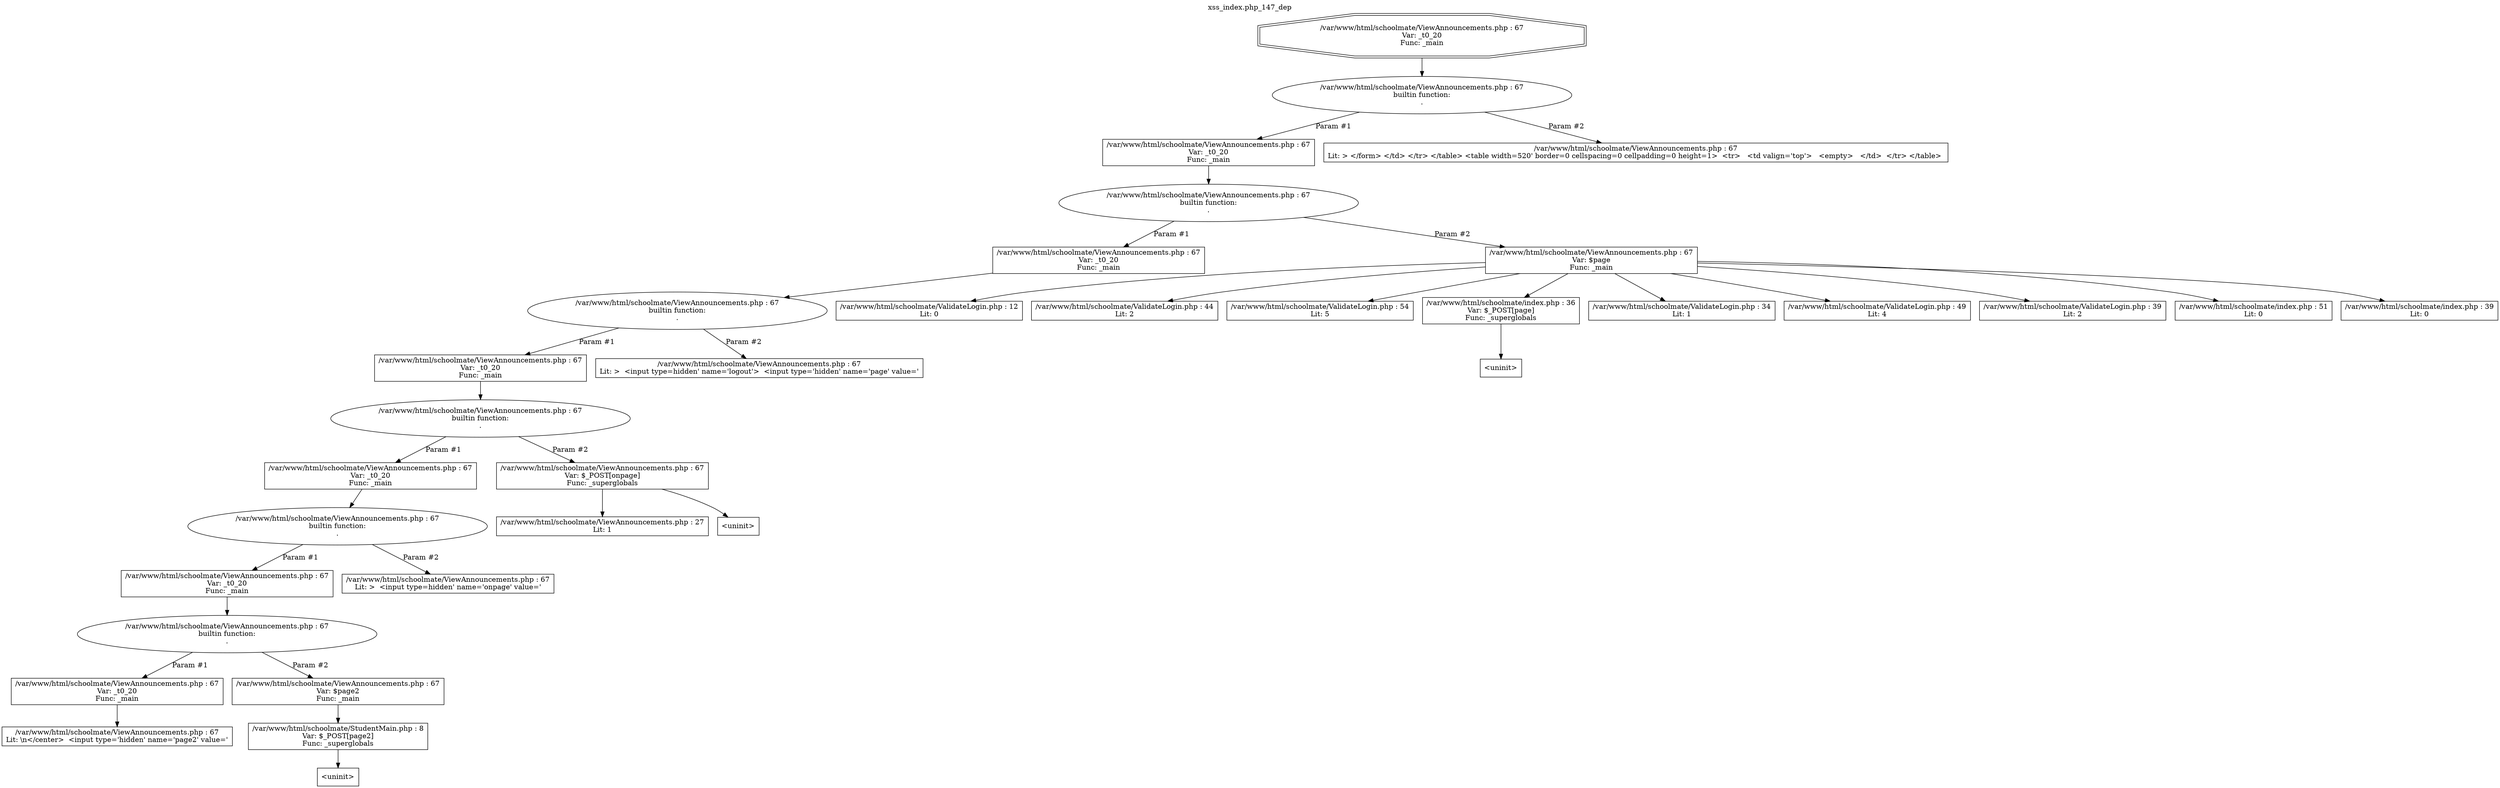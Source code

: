 digraph cfg {
  label="xss_index.php_147_dep";
  labelloc=t;
  n1 [shape=doubleoctagon, label="/var/www/html/schoolmate/ViewAnnouncements.php : 67\nVar: _t0_20\nFunc: _main\n"];
  n2 [shape=ellipse, label="/var/www/html/schoolmate/ViewAnnouncements.php : 67\nbuiltin function:\n.\n"];
  n3 [shape=box, label="/var/www/html/schoolmate/ViewAnnouncements.php : 67\nVar: _t0_20\nFunc: _main\n"];
  n4 [shape=ellipse, label="/var/www/html/schoolmate/ViewAnnouncements.php : 67\nbuiltin function:\n.\n"];
  n5 [shape=box, label="/var/www/html/schoolmate/ViewAnnouncements.php : 67\nVar: _t0_20\nFunc: _main\n"];
  n6 [shape=ellipse, label="/var/www/html/schoolmate/ViewAnnouncements.php : 67\nbuiltin function:\n.\n"];
  n7 [shape=box, label="/var/www/html/schoolmate/ViewAnnouncements.php : 67\nVar: _t0_20\nFunc: _main\n"];
  n8 [shape=ellipse, label="/var/www/html/schoolmate/ViewAnnouncements.php : 67\nbuiltin function:\n.\n"];
  n9 [shape=box, label="/var/www/html/schoolmate/ViewAnnouncements.php : 67\nVar: _t0_20\nFunc: _main\n"];
  n10 [shape=ellipse, label="/var/www/html/schoolmate/ViewAnnouncements.php : 67\nbuiltin function:\n.\n"];
  n11 [shape=box, label="/var/www/html/schoolmate/ViewAnnouncements.php : 67\nVar: _t0_20\nFunc: _main\n"];
  n12 [shape=ellipse, label="/var/www/html/schoolmate/ViewAnnouncements.php : 67\nbuiltin function:\n.\n"];
  n13 [shape=box, label="/var/www/html/schoolmate/ViewAnnouncements.php : 67\nVar: _t0_20\nFunc: _main\n"];
  n14 [shape=box, label="/var/www/html/schoolmate/ViewAnnouncements.php : 67\nLit: \\n</center>  <input type='hidden' name='page2' value='\n"];
  n15 [shape=box, label="/var/www/html/schoolmate/ViewAnnouncements.php : 67\nVar: $page2\nFunc: _main\n"];
  n16 [shape=box, label="/var/www/html/schoolmate/StudentMain.php : 8\nVar: $_POST[page2]\nFunc: _superglobals\n"];
  n17 [shape=box, label="<uninit>"];
  n18 [shape=box, label="/var/www/html/schoolmate/ViewAnnouncements.php : 67\nLit: >  <input type=hidden' name='onpage' value='\n"];
  n19 [shape=box, label="/var/www/html/schoolmate/ViewAnnouncements.php : 67\nVar: $_POST[onpage]\nFunc: _superglobals\n"];
  n20 [shape=box, label="/var/www/html/schoolmate/ViewAnnouncements.php : 27\nLit: 1\n"];
  n21 [shape=box, label="<uninit>"];
  n22 [shape=box, label="/var/www/html/schoolmate/ViewAnnouncements.php : 67\nLit: >  <input type=hidden' name='logout'>  <input type='hidden' name='page' value='\n"];
  n23 [shape=box, label="/var/www/html/schoolmate/ViewAnnouncements.php : 67\nVar: $page\nFunc: _main\n"];
  n24 [shape=box, label="/var/www/html/schoolmate/ValidateLogin.php : 12\nLit: 0\n"];
  n25 [shape=box, label="/var/www/html/schoolmate/ValidateLogin.php : 44\nLit: 2\n"];
  n26 [shape=box, label="/var/www/html/schoolmate/ValidateLogin.php : 54\nLit: 5\n"];
  n27 [shape=box, label="/var/www/html/schoolmate/index.php : 36\nVar: $_POST[page]\nFunc: _superglobals\n"];
  n28 [shape=box, label="<uninit>"];
  n29 [shape=box, label="/var/www/html/schoolmate/ValidateLogin.php : 34\nLit: 1\n"];
  n30 [shape=box, label="/var/www/html/schoolmate/ValidateLogin.php : 49\nLit: 4\n"];
  n31 [shape=box, label="/var/www/html/schoolmate/ValidateLogin.php : 39\nLit: 2\n"];
  n32 [shape=box, label="/var/www/html/schoolmate/index.php : 51\nLit: 0\n"];
  n33 [shape=box, label="/var/www/html/schoolmate/index.php : 39\nLit: 0\n"];
  n34 [shape=box, label="/var/www/html/schoolmate/ViewAnnouncements.php : 67\nLit: > </form> </td> </tr> </table> <table width=520' border=0 cellspacing=0 cellpadding=0 height=1>  <tr>   <td valign='top'>   <empty>   </td>  </tr> </table> \n"];
  n1 -> n2;
  n3 -> n4;
  n5 -> n6;
  n7 -> n8;
  n9 -> n10;
  n11 -> n12;
  n13 -> n14;
  n12 -> n13[label="Param #1"];
  n12 -> n15[label="Param #2"];
  n16 -> n17;
  n15 -> n16;
  n10 -> n11[label="Param #1"];
  n10 -> n18[label="Param #2"];
  n8 -> n9[label="Param #1"];
  n8 -> n19[label="Param #2"];
  n19 -> n20;
  n19 -> n21;
  n6 -> n7[label="Param #1"];
  n6 -> n22[label="Param #2"];
  n4 -> n5[label="Param #1"];
  n4 -> n23[label="Param #2"];
  n23 -> n24;
  n23 -> n25;
  n23 -> n26;
  n23 -> n27;
  n23 -> n29;
  n23 -> n30;
  n23 -> n31;
  n23 -> n32;
  n23 -> n33;
  n27 -> n28;
  n2 -> n3[label="Param #1"];
  n2 -> n34[label="Param #2"];
}
